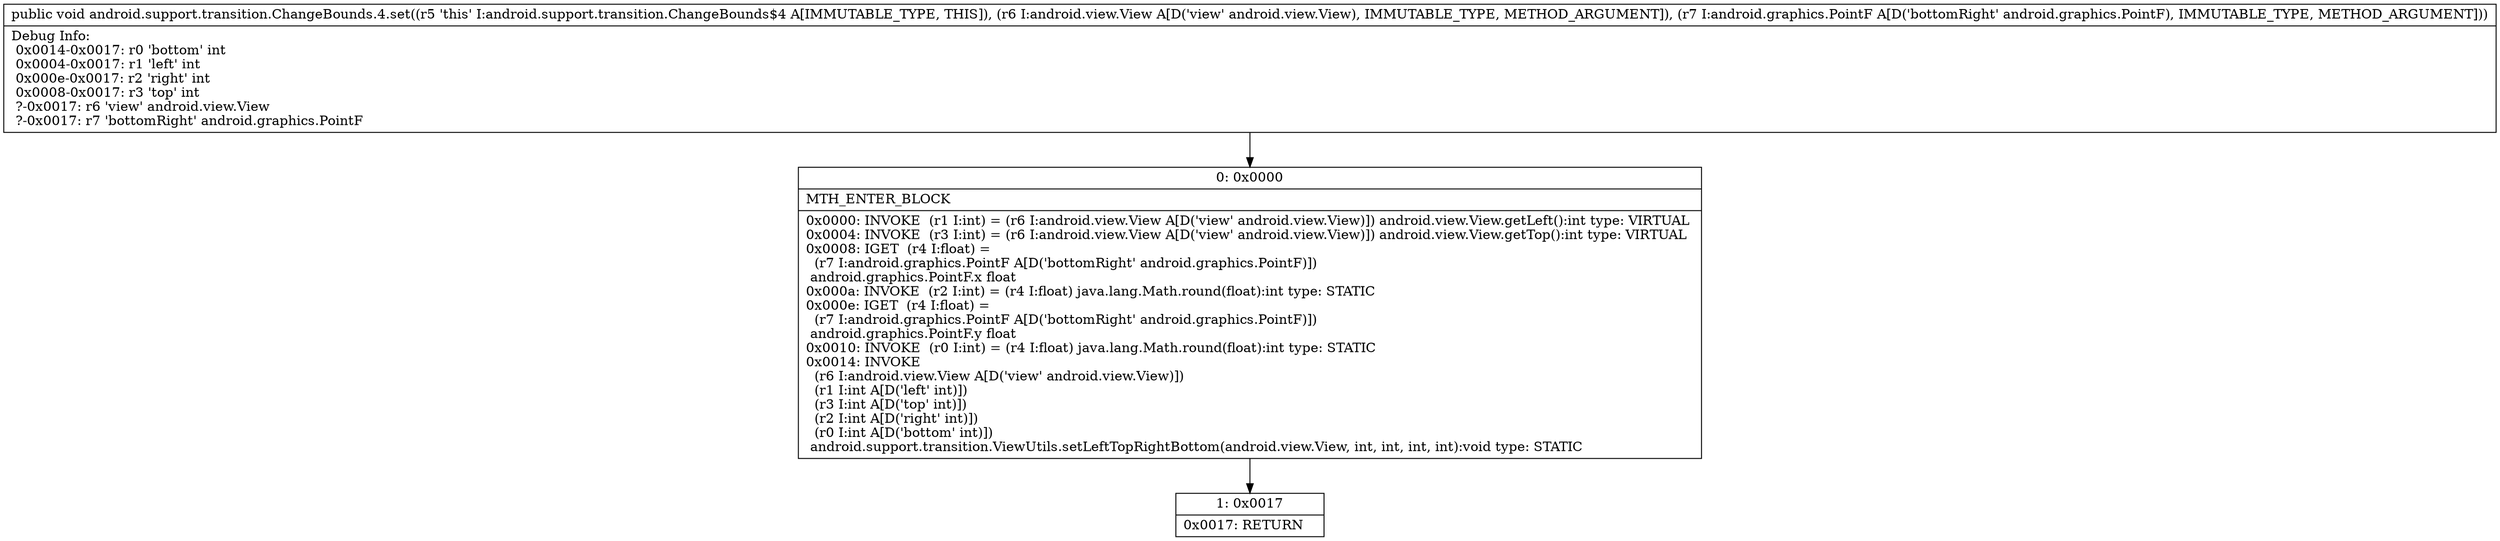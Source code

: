 digraph "CFG forandroid.support.transition.ChangeBounds.4.set(Landroid\/view\/View;Landroid\/graphics\/PointF;)V" {
Node_0 [shape=record,label="{0\:\ 0x0000|MTH_ENTER_BLOCK\l|0x0000: INVOKE  (r1 I:int) = (r6 I:android.view.View A[D('view' android.view.View)]) android.view.View.getLeft():int type: VIRTUAL \l0x0004: INVOKE  (r3 I:int) = (r6 I:android.view.View A[D('view' android.view.View)]) android.view.View.getTop():int type: VIRTUAL \l0x0008: IGET  (r4 I:float) = \l  (r7 I:android.graphics.PointF A[D('bottomRight' android.graphics.PointF)])\l android.graphics.PointF.x float \l0x000a: INVOKE  (r2 I:int) = (r4 I:float) java.lang.Math.round(float):int type: STATIC \l0x000e: IGET  (r4 I:float) = \l  (r7 I:android.graphics.PointF A[D('bottomRight' android.graphics.PointF)])\l android.graphics.PointF.y float \l0x0010: INVOKE  (r0 I:int) = (r4 I:float) java.lang.Math.round(float):int type: STATIC \l0x0014: INVOKE  \l  (r6 I:android.view.View A[D('view' android.view.View)])\l  (r1 I:int A[D('left' int)])\l  (r3 I:int A[D('top' int)])\l  (r2 I:int A[D('right' int)])\l  (r0 I:int A[D('bottom' int)])\l android.support.transition.ViewUtils.setLeftTopRightBottom(android.view.View, int, int, int, int):void type: STATIC \l}"];
Node_1 [shape=record,label="{1\:\ 0x0017|0x0017: RETURN   \l}"];
MethodNode[shape=record,label="{public void android.support.transition.ChangeBounds.4.set((r5 'this' I:android.support.transition.ChangeBounds$4 A[IMMUTABLE_TYPE, THIS]), (r6 I:android.view.View A[D('view' android.view.View), IMMUTABLE_TYPE, METHOD_ARGUMENT]), (r7 I:android.graphics.PointF A[D('bottomRight' android.graphics.PointF), IMMUTABLE_TYPE, METHOD_ARGUMENT]))  | Debug Info:\l  0x0014\-0x0017: r0 'bottom' int\l  0x0004\-0x0017: r1 'left' int\l  0x000e\-0x0017: r2 'right' int\l  0x0008\-0x0017: r3 'top' int\l  ?\-0x0017: r6 'view' android.view.View\l  ?\-0x0017: r7 'bottomRight' android.graphics.PointF\l}"];
MethodNode -> Node_0;
Node_0 -> Node_1;
}

